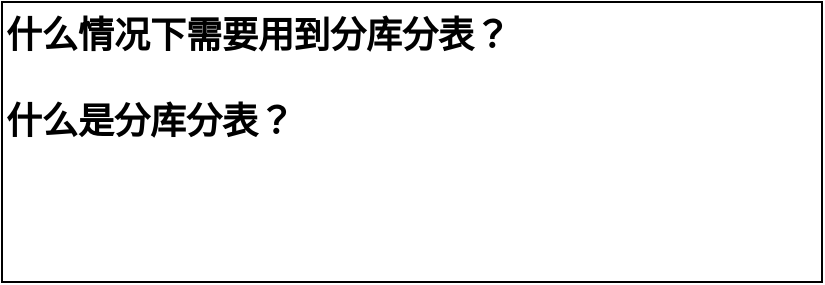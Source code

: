 <mxfile version="26.0.16">
  <diagram name="第 1 页" id="89eAlUvdY-vfsUuqKLdn">
    <mxGraphModel dx="1434" dy="746" grid="1" gridSize="10" guides="1" tooltips="1" connect="1" arrows="1" fold="1" page="1" pageScale="1" pageWidth="827" pageHeight="1169" math="0" shadow="0">
      <root>
        <mxCell id="0" />
        <mxCell id="1" parent="0" />
        <mxCell id="RwhGDpmJjXARNoensnjg-1" value="什么情况下需要用到分库分表？&lt;div&gt;&lt;br&gt;&lt;/div&gt;&lt;div&gt;什么是分库分表？&lt;/div&gt;" style="rounded=0;whiteSpace=wrap;html=1;fontSize=18;fontStyle=1;verticalAlign=top;align=left;" vertex="1" parent="1">
          <mxGeometry x="260" y="260" width="410" height="140" as="geometry" />
        </mxCell>
      </root>
    </mxGraphModel>
  </diagram>
</mxfile>
